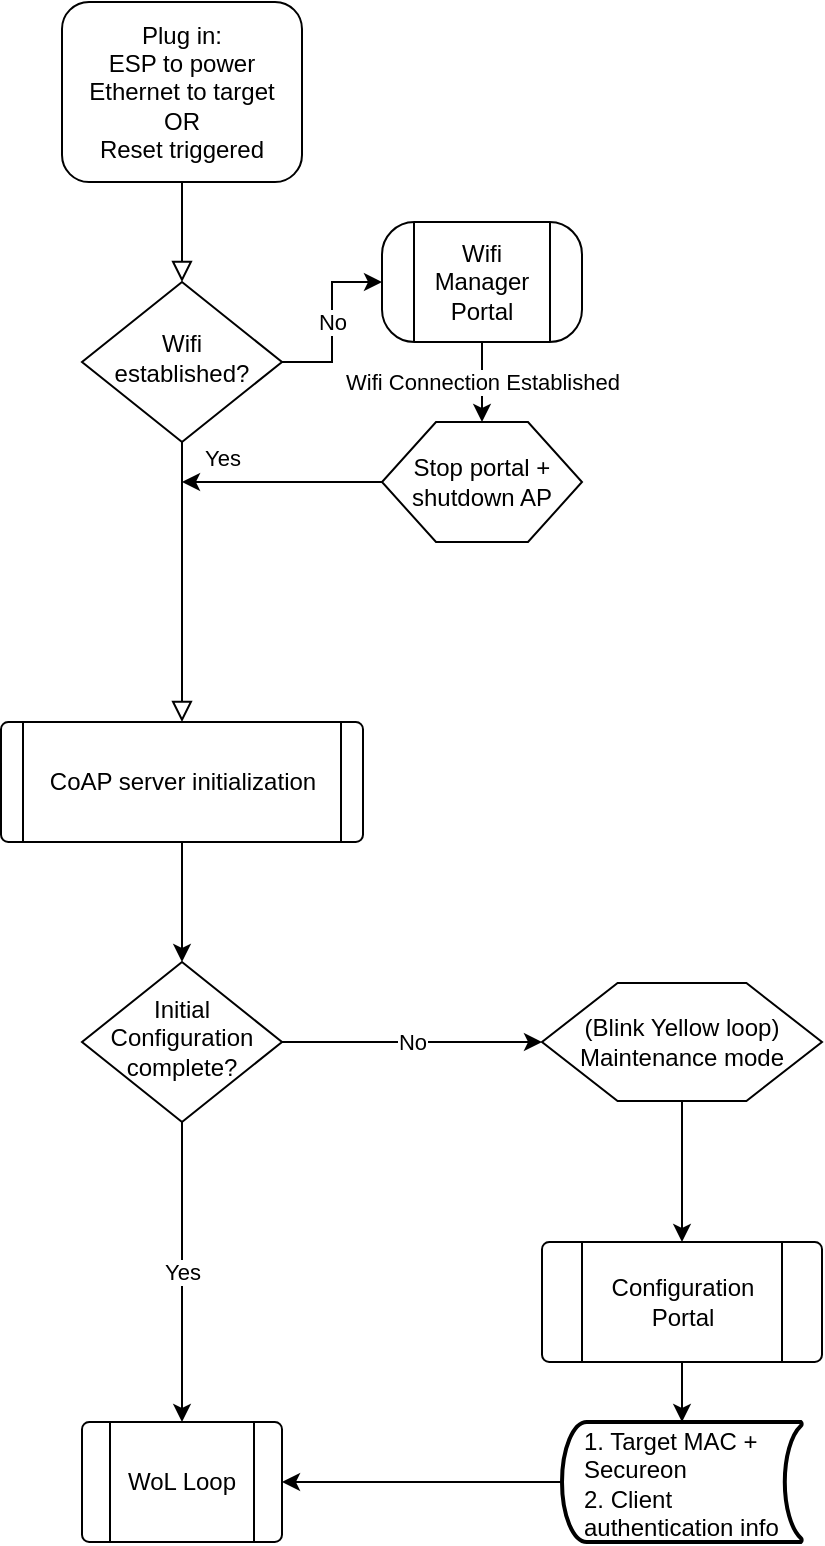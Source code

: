 <mxfile version="14.7.10" type="device" pages="3"><diagram id="C5RBs43oDa-KdzZeNtuy" name="Initial Setup"><mxGraphModel dx="1418" dy="752" grid="1" gridSize="10" guides="1" tooltips="1" connect="1" arrows="1" fold="1" page="1" pageScale="1" pageWidth="827" pageHeight="1169" math="0" shadow="0"><root><mxCell id="WIyWlLk6GJQsqaUBKTNV-0"/><mxCell id="WIyWlLk6GJQsqaUBKTNV-1" parent="WIyWlLk6GJQsqaUBKTNV-0"/><mxCell id="WIyWlLk6GJQsqaUBKTNV-2" value="" style="rounded=0;html=1;jettySize=auto;orthogonalLoop=1;fontSize=11;endArrow=block;endFill=0;endSize=8;strokeWidth=1;shadow=0;labelBackgroundColor=none;edgeStyle=orthogonalEdgeStyle;" parent="WIyWlLk6GJQsqaUBKTNV-1" source="WIyWlLk6GJQsqaUBKTNV-3" target="WIyWlLk6GJQsqaUBKTNV-6" edge="1"><mxGeometry relative="1" as="geometry"/></mxCell><mxCell id="WIyWlLk6GJQsqaUBKTNV-3" value="&lt;div&gt;Plug in:&lt;/div&gt;&lt;div&gt;ESP to power&lt;/div&gt;&lt;div&gt;Ethernet to target&lt;br&gt;OR&lt;/div&gt;&lt;div&gt;Reset triggered&lt;br&gt;&lt;/div&gt;" style="rounded=1;whiteSpace=wrap;html=1;fontSize=12;glass=0;strokeWidth=1;shadow=0;" parent="WIyWlLk6GJQsqaUBKTNV-1" vertex="1"><mxGeometry x="160" y="30" width="120" height="90" as="geometry"/></mxCell><mxCell id="WIyWlLk6GJQsqaUBKTNV-4" value="Yes" style="rounded=0;html=1;jettySize=auto;orthogonalLoop=1;fontSize=11;endArrow=block;endFill=0;endSize=8;strokeWidth=1;shadow=0;labelBackgroundColor=none;edgeStyle=orthogonalEdgeStyle;" parent="WIyWlLk6GJQsqaUBKTNV-1" source="WIyWlLk6GJQsqaUBKTNV-6" edge="1" target="1xSSxBzv96VghaUETFrE-0"><mxGeometry x="-0.895" y="20" relative="1" as="geometry"><mxPoint as="offset"/><mxPoint x="220" y="320" as="targetPoint"/></mxGeometry></mxCell><mxCell id="pQpRPLXvzk2cWQPkS_5o-5" value="&lt;div&gt;No&lt;/div&gt;" style="edgeStyle=orthogonalEdgeStyle;rounded=0;orthogonalLoop=1;jettySize=auto;html=1;entryX=0;entryY=0.5;entryDx=0;entryDy=0;" parent="WIyWlLk6GJQsqaUBKTNV-1" source="WIyWlLk6GJQsqaUBKTNV-6" target="pQpRPLXvzk2cWQPkS_5o-0" edge="1"><mxGeometry relative="1" as="geometry"/></mxCell><mxCell id="WIyWlLk6GJQsqaUBKTNV-6" value="Wifi established?" style="rhombus;whiteSpace=wrap;html=1;shadow=0;fontFamily=Helvetica;fontSize=12;align=center;strokeWidth=1;spacing=6;spacingTop=-4;" parent="WIyWlLk6GJQsqaUBKTNV-1" vertex="1"><mxGeometry x="170" y="170" width="100" height="80" as="geometry"/></mxCell><mxCell id="pQpRPLXvzk2cWQPkS_5o-6" value="Wifi Connection Established" style="edgeStyle=orthogonalEdgeStyle;rounded=0;orthogonalLoop=1;jettySize=auto;html=1;entryX=0.5;entryY=0;entryDx=0;entryDy=0;" parent="WIyWlLk6GJQsqaUBKTNV-1" source="pQpRPLXvzk2cWQPkS_5o-0" target="pQpRPLXvzk2cWQPkS_5o-2" edge="1"><mxGeometry relative="1" as="geometry"/></mxCell><mxCell id="pQpRPLXvzk2cWQPkS_5o-0" value="Wifi Manager Portal" style="verticalLabelPosition=middle;verticalAlign=middle;html=1;shape=process;whiteSpace=wrap;rounded=1;size=0.1;arcSize=27;labelPosition=center;align=center;" parent="WIyWlLk6GJQsqaUBKTNV-1" vertex="1"><mxGeometry x="320" y="140" width="100" height="60" as="geometry"/></mxCell><mxCell id="pQpRPLXvzk2cWQPkS_5o-9" value="" style="edgeStyle=orthogonalEdgeStyle;rounded=0;orthogonalLoop=1;jettySize=auto;html=1;" parent="WIyWlLk6GJQsqaUBKTNV-1" source="pQpRPLXvzk2cWQPkS_5o-2" edge="1"><mxGeometry relative="1" as="geometry"><mxPoint x="220" y="270" as="targetPoint"/></mxGeometry></mxCell><mxCell id="pQpRPLXvzk2cWQPkS_5o-2" value="Stop portal + shutdown AP" style="verticalLabelPosition=middle;verticalAlign=middle;html=1;shape=hexagon;perimeter=hexagonPerimeter2;arcSize=6;size=0.27;labelPosition=center;align=center;whiteSpace=wrap;" parent="WIyWlLk6GJQsqaUBKTNV-1" vertex="1"><mxGeometry x="320" y="240" width="100" height="60" as="geometry"/></mxCell><mxCell id="pQpRPLXvzk2cWQPkS_5o-17" value="" style="edgeStyle=orthogonalEdgeStyle;rounded=0;orthogonalLoop=1;jettySize=auto;html=1;entryX=0.5;entryY=0;entryDx=0;entryDy=0;entryPerimeter=0;" parent="WIyWlLk6GJQsqaUBKTNV-1" source="pQpRPLXvzk2cWQPkS_5o-15" target="pQpRPLXvzk2cWQPkS_5o-18" edge="1"><mxGeometry relative="1" as="geometry"><mxPoint x="470" y="740" as="targetPoint"/></mxGeometry></mxCell><mxCell id="pQpRPLXvzk2cWQPkS_5o-15" value="Configuration Portal" style="verticalLabelPosition=middle;verticalAlign=middle;html=1;shape=process;whiteSpace=wrap;rounded=1;size=0.14;arcSize=6;labelPosition=center;align=center;" parent="WIyWlLk6GJQsqaUBKTNV-1" vertex="1"><mxGeometry x="400" y="650" width="140" height="60" as="geometry"/></mxCell><mxCell id="pQpRPLXvzk2cWQPkS_5o-20" value="" style="edgeStyle=orthogonalEdgeStyle;rounded=0;orthogonalLoop=1;jettySize=auto;html=1;" parent="WIyWlLk6GJQsqaUBKTNV-1" source="pQpRPLXvzk2cWQPkS_5o-18" target="pQpRPLXvzk2cWQPkS_5o-19" edge="1"><mxGeometry relative="1" as="geometry"/></mxCell><mxCell id="pQpRPLXvzk2cWQPkS_5o-18" value="&lt;div align=&quot;left&quot;&gt;1. Target MAC + Secureon&lt;/div&gt;&lt;div align=&quot;left&quot;&gt;2. Client authentication info&lt;br&gt;&lt;/div&gt;" style="strokeWidth=2;html=1;shape=mxgraph.flowchart.stored_data;whiteSpace=wrap;align=left;spacingLeft=9;spacingTop=1;" parent="WIyWlLk6GJQsqaUBKTNV-1" vertex="1"><mxGeometry x="410" y="740" width="120" height="60" as="geometry"/></mxCell><UserObject label="WoL Loop" link="data:page/id,n4-sDsUCwQQmLZlTxyzA" id="pQpRPLXvzk2cWQPkS_5o-19"><mxCell style="verticalLabelPosition=middle;verticalAlign=middle;html=1;shape=process;whiteSpace=wrap;rounded=1;size=0.14;arcSize=6;labelPosition=center;align=center;" parent="WIyWlLk6GJQsqaUBKTNV-1" vertex="1"><mxGeometry x="170" y="740" width="100" height="60" as="geometry"/></mxCell></UserObject><mxCell id="zu5r7VJqwXShd1V2uc4Y-1" value="" style="edgeStyle=orthogonalEdgeStyle;rounded=0;orthogonalLoop=1;jettySize=auto;html=1;" edge="1" parent="WIyWlLk6GJQsqaUBKTNV-1" source="zu5r7VJqwXShd1V2uc4Y-0" target="pQpRPLXvzk2cWQPkS_5o-15"><mxGeometry relative="1" as="geometry"/></mxCell><mxCell id="zu5r7VJqwXShd1V2uc4Y-0" value="&lt;div&gt;(Blink Yellow loop)&lt;/div&gt;&lt;div&gt;Maintenance mode&lt;br&gt;&lt;/div&gt;" style="verticalLabelPosition=middle;verticalAlign=middle;html=1;shape=hexagon;perimeter=hexagonPerimeter2;arcSize=6;size=0.27;labelPosition=center;align=center;whiteSpace=wrap;" vertex="1" parent="WIyWlLk6GJQsqaUBKTNV-1"><mxGeometry x="400" y="520.5" width="140" height="59" as="geometry"/></mxCell><mxCell id="1xSSxBzv96VghaUETFrE-1" value="" style="edgeStyle=orthogonalEdgeStyle;rounded=0;orthogonalLoop=1;jettySize=auto;html=1;entryX=0.5;entryY=0;entryDx=0;entryDy=0;" edge="1" parent="WIyWlLk6GJQsqaUBKTNV-1" source="1xSSxBzv96VghaUETFrE-0" target="rGO_1qM4OHRKZFgA7nIe-0"><mxGeometry relative="1" as="geometry"/></mxCell><mxCell id="1xSSxBzv96VghaUETFrE-0" value="CoAP server initialization" style="verticalLabelPosition=middle;verticalAlign=middle;html=1;shape=process;whiteSpace=wrap;rounded=1;size=0.061;arcSize=6;labelPosition=center;align=center;" vertex="1" parent="WIyWlLk6GJQsqaUBKTNV-1"><mxGeometry x="129.5" y="390" width="181" height="60" as="geometry"/></mxCell><mxCell id="rGO_1qM4OHRKZFgA7nIe-1" value="No" style="edgeStyle=orthogonalEdgeStyle;rounded=0;orthogonalLoop=1;jettySize=auto;html=1;exitX=1;exitY=0.5;exitDx=0;exitDy=0;entryX=0;entryY=0.5;entryDx=0;entryDy=0;" edge="1" parent="WIyWlLk6GJQsqaUBKTNV-1" source="rGO_1qM4OHRKZFgA7nIe-0" target="zu5r7VJqwXShd1V2uc4Y-0"><mxGeometry relative="1" as="geometry"/></mxCell><mxCell id="rGO_1qM4OHRKZFgA7nIe-2" value="Yes" style="edgeStyle=orthogonalEdgeStyle;rounded=0;orthogonalLoop=1;jettySize=auto;html=1;exitX=0.5;exitY=1;exitDx=0;exitDy=0;entryX=0.5;entryY=0;entryDx=0;entryDy=0;" edge="1" parent="WIyWlLk6GJQsqaUBKTNV-1" source="rGO_1qM4OHRKZFgA7nIe-0" target="pQpRPLXvzk2cWQPkS_5o-19"><mxGeometry relative="1" as="geometry"/></mxCell><mxCell id="rGO_1qM4OHRKZFgA7nIe-0" value="Initial Configuration complete?" style="rhombus;whiteSpace=wrap;html=1;shadow=0;fontFamily=Helvetica;fontSize=12;align=center;strokeWidth=1;spacing=6;spacingTop=-4;" vertex="1" parent="WIyWlLk6GJQsqaUBKTNV-1"><mxGeometry x="170" y="510" width="100" height="80" as="geometry"/></mxCell></root></mxGraphModel></diagram><diagram id="n4-sDsUCwQQmLZlTxyzA" name="WoL Loop"><mxGraphModel dx="1418" dy="752" grid="1" gridSize="10" guides="1" tooltips="1" connect="1" arrows="1" fold="1" page="1" pageScale="1" pageWidth="850" pageHeight="1100" math="0" shadow="0"><root><mxCell id="jPbylKhdWTYYRRqLvdCU-0"/><mxCell id="jPbylKhdWTYYRRqLvdCU-1" parent="jPbylKhdWTYYRRqLvdCU-0"/><mxCell id="jPbylKhdWTYYRRqLvdCU-2" value="" style="rounded=0;html=1;jettySize=auto;orthogonalLoop=1;fontSize=11;endArrow=block;endFill=0;endSize=8;strokeWidth=1;shadow=0;labelBackgroundColor=none;edgeStyle=orthogonalEdgeStyle;entryX=0.5;entryY=0;entryDx=0;entryDy=0;" parent="jPbylKhdWTYYRRqLvdCU-1" source="jPbylKhdWTYYRRqLvdCU-3" target="jPbylKhdWTYYRRqLvdCU-5" edge="1"><mxGeometry relative="1" as="geometry"><mxPoint x="149" y="170" as="targetPoint"/></mxGeometry></mxCell><mxCell id="jPbylKhdWTYYRRqLvdCU-3" value="Initial Setup Complete" style="rounded=1;whiteSpace=wrap;html=1;fontSize=12;glass=0;strokeWidth=1;shadow=0;" parent="jPbylKhdWTYYRRqLvdCU-1" vertex="1"><mxGeometry x="89" y="80" width="120" height="40" as="geometry"/></mxCell><mxCell id="jPbylKhdWTYYRRqLvdCU-4" value="" style="edgeStyle=orthogonalEdgeStyle;rounded=0;orthogonalLoop=1;jettySize=auto;html=1;" parent="jPbylKhdWTYYRRqLvdCU-1" source="jPbylKhdWTYYRRqLvdCU-5" target="jPbylKhdWTYYRRqLvdCU-7" edge="1"><mxGeometry relative="1" as="geometry"/></mxCell><mxCell id="jPbylKhdWTYYRRqLvdCU-5" value=" WoL service initialized" style="verticalLabelPosition=middle;verticalAlign=middle;html=1;shape=process;whiteSpace=wrap;rounded=1;size=0.061;arcSize=6;labelPosition=center;align=center;" parent="jPbylKhdWTYYRRqLvdCU-1" vertex="1"><mxGeometry x="59" y="160" width="181" height="60" as="geometry"/></mxCell><mxCell id="jPbylKhdWTYYRRqLvdCU-6" value="Yes" style="edgeStyle=orthogonalEdgeStyle;rounded=0;orthogonalLoop=1;jettySize=auto;html=1;entryX=0.5;entryY=0;entryDx=0;entryDy=0;entryPerimeter=0;" parent="jPbylKhdWTYYRRqLvdCU-1" source="jPbylKhdWTYYRRqLvdCU-7" target="jPbylKhdWTYYRRqLvdCU-37" edge="1"><mxGeometry relative="1" as="geometry"/></mxCell><mxCell id="jPbylKhdWTYYRRqLvdCU-7" value="Wifi Connected?" style="rhombus;whiteSpace=wrap;html=1;rounded=1;arcSize=6;" parent="jPbylKhdWTYYRRqLvdCU-1" vertex="1"><mxGeometry x="109" y="290" width="80" height="80" as="geometry"/></mxCell><mxCell id="jPbylKhdWTYYRRqLvdCU-8" value="&lt;div&gt;No&lt;/div&gt;" style="edgeStyle=orthogonalEdgeStyle;rounded=0;orthogonalLoop=1;jettySize=auto;html=1;entryX=0;entryY=0.5;entryDx=0;entryDy=0;" parent="jPbylKhdWTYYRRqLvdCU-1" target="jPbylKhdWTYYRRqLvdCU-17" edge="1"><mxGeometry relative="1" as="geometry"><mxPoint x="189" y="330" as="sourcePoint"/></mxGeometry></mxCell><mxCell id="jPbylKhdWTYYRRqLvdCU-9" value="" style="edgeStyle=orthogonalEdgeStyle;rounded=0;orthogonalLoop=1;jettySize=auto;html=1;" parent="jPbylKhdWTYYRRqLvdCU-1" source="jPbylKhdWTYYRRqLvdCU-10" target="jPbylKhdWTYYRRqLvdCU-12" edge="1"><mxGeometry relative="1" as="geometry"/></mxCell><mxCell id="jPbylKhdWTYYRRqLvdCU-10" value="Wifi Manager Portal" style="verticalLabelPosition=middle;verticalAlign=middle;html=1;shape=process;whiteSpace=wrap;rounded=1;size=0.1;arcSize=27;labelPosition=center;align=center;" parent="jPbylKhdWTYYRRqLvdCU-1" vertex="1"><mxGeometry x="364" y="300" width="100" height="60" as="geometry"/></mxCell><mxCell id="jPbylKhdWTYYRRqLvdCU-11" style="edgeStyle=orthogonalEdgeStyle;rounded=0;orthogonalLoop=1;jettySize=auto;html=1;exitX=0;exitY=0.5;exitDx=0;exitDy=0;" parent="jPbylKhdWTYYRRqLvdCU-1" source="jPbylKhdWTYYRRqLvdCU-12" edge="1"><mxGeometry relative="1" as="geometry"><mxPoint x="149" y="380" as="targetPoint"/></mxGeometry></mxCell><mxCell id="jPbylKhdWTYYRRqLvdCU-12" value="Stop portal + shutdown AP" style="verticalLabelPosition=middle;verticalAlign=middle;html=1;shape=hexagon;perimeter=hexagonPerimeter2;arcSize=6;size=0.27;labelPosition=center;align=center;whiteSpace=wrap;" parent="jPbylKhdWTYYRRqLvdCU-1" vertex="1"><mxGeometry x="364" y="380" width="100" height="60" as="geometry"/></mxCell><mxCell id="jPbylKhdWTYYRRqLvdCU-13" value="&lt;div&gt;Yes&lt;/div&gt;" style="edgeStyle=orthogonalEdgeStyle;rounded=0;orthogonalLoop=1;jettySize=auto;html=1;entryX=0;entryY=0.5;entryDx=0;entryDy=0;" parent="jPbylKhdWTYYRRqLvdCU-1" source="jPbylKhdWTYYRRqLvdCU-15" target="jPbylKhdWTYYRRqLvdCU-26" edge="1"><mxGeometry x="0.111" y="10" relative="1" as="geometry"><mxPoint x="229" y="650" as="targetPoint"/><mxPoint as="offset"/></mxGeometry></mxCell><mxCell id="jPbylKhdWTYYRRqLvdCU-14" value="&lt;div&gt;No&lt;/div&gt;" style="edgeStyle=orthogonalEdgeStyle;rounded=0;orthogonalLoop=1;jettySize=auto;html=1;" parent="jPbylKhdWTYYRRqLvdCU-1" source="jPbylKhdWTYYRRqLvdCU-15" target="jPbylKhdWTYYRRqLvdCU-21" edge="1"><mxGeometry relative="1" as="geometry"/></mxCell><mxCell id="jPbylKhdWTYYRRqLvdCU-15" value="Wake-up Request Packet received?" style="rhombus;whiteSpace=wrap;html=1;rounded=1;arcSize=6;" parent="jPbylKhdWTYYRRqLvdCU-1" vertex="1"><mxGeometry x="104" y="600" width="90" height="100" as="geometry"/></mxCell><mxCell id="jPbylKhdWTYYRRqLvdCU-16" value="" style="edgeStyle=orthogonalEdgeStyle;rounded=0;orthogonalLoop=1;jettySize=auto;html=1;" parent="jPbylKhdWTYYRRqLvdCU-1" source="jPbylKhdWTYYRRqLvdCU-17" target="jPbylKhdWTYYRRqLvdCU-10" edge="1"><mxGeometry relative="1" as="geometry"/></mxCell><mxCell id="jPbylKhdWTYYRRqLvdCU-17" value="Pause CoAP server + Blink Red loop" style="verticalLabelPosition=middle;verticalAlign=middle;html=1;shape=hexagon;perimeter=hexagonPerimeter2;arcSize=6;size=0.27;labelPosition=center;align=center;whiteSpace=wrap;" parent="jPbylKhdWTYYRRqLvdCU-1" vertex="1"><mxGeometry x="230" y="300" width="100" height="60" as="geometry"/></mxCell><mxCell id="jPbylKhdWTYYRRqLvdCU-18" value="" style="edgeStyle=orthogonalEdgeStyle;rounded=0;orthogonalLoop=1;jettySize=auto;html=1;" parent="jPbylKhdWTYYRRqLvdCU-1" target="jPbylKhdWTYYRRqLvdCU-25" edge="1"><mxGeometry relative="1" as="geometry"><mxPoint x="323.5" y="650" as="sourcePoint"/></mxGeometry></mxCell><mxCell id="jPbylKhdWTYYRRqLvdCU-19" value="Yes" style="edgeStyle=orthogonalEdgeStyle;rounded=0;orthogonalLoop=1;jettySize=auto;html=1;" parent="jPbylKhdWTYYRRqLvdCU-1" source="jPbylKhdWTYYRRqLvdCU-21" target="jPbylKhdWTYYRRqLvdCU-28" edge="1"><mxGeometry x="0.2" y="11" relative="1" as="geometry"><mxPoint y="1" as="offset"/></mxGeometry></mxCell><mxCell id="jPbylKhdWTYYRRqLvdCU-20" value="No" style="edgeStyle=orthogonalEdgeStyle;rounded=0;orthogonalLoop=1;jettySize=auto;html=1;exitX=0.5;exitY=1;exitDx=0;exitDy=0;" parent="jPbylKhdWTYYRRqLvdCU-1" source="jPbylKhdWTYYRRqLvdCU-21" edge="1"><mxGeometry relative="1" as="geometry"><mxPoint x="800" y="811" as="targetPoint"/><Array as="points"><mxPoint x="149" y="896"/><mxPoint x="800" y="896"/></Array></mxGeometry></mxCell><mxCell id="jPbylKhdWTYYRRqLvdCU-21" value="&lt;div&gt;Configuration&lt;/div&gt;&lt;div&gt;Packet&lt;/div&gt;&lt;div&gt;Received?&lt;br&gt;&lt;/div&gt;" style="rhombus;whiteSpace=wrap;html=1;rounded=1;arcSize=6;" parent="jPbylKhdWTYYRRqLvdCU-1" vertex="1"><mxGeometry x="99" y="760" width="100" height="101" as="geometry"/></mxCell><mxCell id="jPbylKhdWTYYRRqLvdCU-22" style="edgeStyle=orthogonalEdgeStyle;rounded=0;orthogonalLoop=1;jettySize=auto;html=1;exitX=1;exitY=0.5;exitDx=0;exitDy=0;" parent="jPbylKhdWTYYRRqLvdCU-1" source="jPbylKhdWTYYRRqLvdCU-23" edge="1"><mxGeometry relative="1" as="geometry"><mxPoint x="800" y="520" as="targetPoint"/></mxGeometry></mxCell><mxCell id="jPbylKhdWTYYRRqLvdCU-23" value="Wake-up status (success/fail)" style="shape=document;whiteSpace=wrap;html=1;boundedLbl=1;rounded=1;arcSize=6;" parent="jPbylKhdWTYYRRqLvdCU-1" vertex="1"><mxGeometry x="493.5" y="610" width="101" height="80" as="geometry"/></mxCell><mxCell id="jPbylKhdWTYYRRqLvdCU-24" value="" style="edgeStyle=orthogonalEdgeStyle;rounded=0;orthogonalLoop=1;jettySize=auto;html=1;" parent="jPbylKhdWTYYRRqLvdCU-1" source="jPbylKhdWTYYRRqLvdCU-25" target="jPbylKhdWTYYRRqLvdCU-23" edge="1"><mxGeometry relative="1" as="geometry"/></mxCell><mxCell id="jPbylKhdWTYYRRqLvdCU-25" value="Send Magic Packet" style="rounded=1;whiteSpace=wrap;html=1;absoluteArcSize=1;arcSize=14;strokeWidth=2;" parent="jPbylKhdWTYYRRqLvdCU-1" vertex="1"><mxGeometry x="363.5" y="620" width="100" height="60" as="geometry"/></mxCell><mxCell id="jPbylKhdWTYYRRqLvdCU-26" value="Authenticate" style="verticalLabelPosition=middle;verticalAlign=middle;html=1;shape=process;whiteSpace=wrap;rounded=1;size=0.14;arcSize=6;labelPosition=center;align=center;" parent="jPbylKhdWTYYRRqLvdCU-1" vertex="1"><mxGeometry x="233.5" y="620" width="100" height="60" as="geometry"/></mxCell><mxCell id="jPbylKhdWTYYRRqLvdCU-27" value="" style="edgeStyle=orthogonalEdgeStyle;rounded=0;orthogonalLoop=1;jettySize=auto;html=1;" parent="jPbylKhdWTYYRRqLvdCU-1" source="jPbylKhdWTYYRRqLvdCU-28" target="jPbylKhdWTYYRRqLvdCU-30" edge="1"><mxGeometry relative="1" as="geometry"/></mxCell><mxCell id="jPbylKhdWTYYRRqLvdCU-28" value="Authenticate" style="shape=process;whiteSpace=wrap;html=1;backgroundOutline=1;rounded=1;arcSize=6;" parent="jPbylKhdWTYYRRqLvdCU-1" vertex="1"><mxGeometry x="229" y="780.5" width="120" height="60" as="geometry"/></mxCell><mxCell id="jPbylKhdWTYYRRqLvdCU-29" value="" style="edgeStyle=orthogonalEdgeStyle;rounded=0;orthogonalLoop=1;jettySize=auto;html=1;" parent="jPbylKhdWTYYRRqLvdCU-1" source="jPbylKhdWTYYRRqLvdCU-30" target="jPbylKhdWTYYRRqLvdCU-32" edge="1"><mxGeometry relative="1" as="geometry"/></mxCell><mxCell id="jPbylKhdWTYYRRqLvdCU-30" value="&lt;div&gt;Blink Yellow loop&lt;/div&gt;&lt;div&gt;(Maintenance mode)&lt;br&gt;&lt;/div&gt;" style="verticalLabelPosition=middle;verticalAlign=middle;html=1;shape=hexagon;perimeter=hexagonPerimeter2;arcSize=6;size=0.27;labelPosition=center;align=center;whiteSpace=wrap;" parent="jPbylKhdWTYYRRqLvdCU-1" vertex="1"><mxGeometry x="390" y="781" width="140" height="59" as="geometry"/></mxCell><mxCell id="jPbylKhdWTYYRRqLvdCU-31" style="edgeStyle=orthogonalEdgeStyle;rounded=0;orthogonalLoop=1;jettySize=auto;html=1;exitX=1;exitY=0.5;exitDx=0;exitDy=0;" parent="jPbylKhdWTYYRRqLvdCU-1" source="jPbylKhdWTYYRRqLvdCU-32" edge="1"><mxGeometry relative="1" as="geometry"><mxPoint x="800" y="650" as="targetPoint"/></mxGeometry></mxCell><mxCell id="jPbylKhdWTYYRRqLvdCU-32" value="Configuration Portal" style="shape=process;whiteSpace=wrap;html=1;backgroundOutline=1;arcSize=6;" parent="jPbylKhdWTYYRRqLvdCU-1" vertex="1"><mxGeometry x="569" y="780.5" width="120" height="60" as="geometry"/></mxCell><mxCell id="jPbylKhdWTYYRRqLvdCU-33" style="edgeStyle=orthogonalEdgeStyle;rounded=0;orthogonalLoop=1;jettySize=auto;html=1;exitX=1;exitY=0.5;exitDx=0;exitDy=0;" parent="jPbylKhdWTYYRRqLvdCU-1" source="jPbylKhdWTYYRRqLvdCU-34" edge="1"><mxGeometry relative="1" as="geometry"><mxPoint x="150" y="250" as="targetPoint"/><Array as="points"><mxPoint x="800" y="520"/><mxPoint x="800" y="250"/></Array></mxGeometry></mxCell><mxCell id="jPbylKhdWTYYRRqLvdCU-34" value="Fail: Maintenance mode" style="shape=document;whiteSpace=wrap;html=1;boundedLbl=1;rounded=1;arcSize=6;" parent="jPbylKhdWTYYRRqLvdCU-1" vertex="1"><mxGeometry x="449" y="480" width="120" height="80" as="geometry"/></mxCell><mxCell id="jPbylKhdWTYYRRqLvdCU-36" value="No" style="edgeStyle=orthogonalEdgeStyle;rounded=0;orthogonalLoop=1;jettySize=auto;html=1;" parent="jPbylKhdWTYYRRqLvdCU-1" source="jPbylKhdWTYYRRqLvdCU-37" target="jPbylKhdWTYYRRqLvdCU-15" edge="1"><mxGeometry relative="1" as="geometry"/></mxCell><mxCell id="bpYJhuO8g2brWkkYyP9m-1" value="Yes" style="edgeStyle=orthogonalEdgeStyle;rounded=0;orthogonalLoop=1;jettySize=auto;html=1;" edge="1" parent="jPbylKhdWTYYRRqLvdCU-1" source="jPbylKhdWTYYRRqLvdCU-37" target="bpYJhuO8g2brWkkYyP9m-0"><mxGeometry relative="1" as="geometry"/></mxCell><mxCell id="jPbylKhdWTYYRRqLvdCU-37" value="In Maintenance Mode?" style="strokeWidth=2;html=1;shape=mxgraph.flowchart.decision;whiteSpace=wrap;" parent="jPbylKhdWTYYRRqLvdCU-1" vertex="1"><mxGeometry x="99" y="470" width="100" height="100" as="geometry"/></mxCell><mxCell id="bpYJhuO8g2brWkkYyP9m-2" value="No" style="edgeStyle=orthogonalEdgeStyle;rounded=0;orthogonalLoop=1;jettySize=auto;html=1;" edge="1" parent="jPbylKhdWTYYRRqLvdCU-1" source="bpYJhuO8g2brWkkYyP9m-0" target="jPbylKhdWTYYRRqLvdCU-34"><mxGeometry relative="1" as="geometry"/></mxCell><mxCell id="bpYJhuO8g2brWkkYyP9m-4" value="Yes" style="edgeStyle=orthogonalEdgeStyle;rounded=0;orthogonalLoop=1;jettySize=auto;html=1;" edge="1" parent="jPbylKhdWTYYRRqLvdCU-1" source="bpYJhuO8g2brWkkYyP9m-0" target="jPbylKhdWTYYRRqLvdCU-32"><mxGeometry x="-0.302" relative="1" as="geometry"><Array as="points"><mxPoint x="308" y="590"/><mxPoint x="629" y="590"/></Array><mxPoint as="offset"/></mxGeometry></mxCell><mxCell id="bpYJhuO8g2brWkkYyP9m-0" value="Configuration Session authenticated?" style="strokeWidth=2;html=1;shape=mxgraph.flowchart.decision;whiteSpace=wrap;" vertex="1" parent="jPbylKhdWTYYRRqLvdCU-1"><mxGeometry x="252.5" y="460" width="111" height="120" as="geometry"/></mxCell></root></mxGraphModel></diagram><diagram id="_39Rs63RLggd_QnVnpWN" name="CoAP Configuration Portal"><mxGraphModel dx="1418" dy="752" grid="1" gridSize="10" guides="1" tooltips="1" connect="1" arrows="1" fold="1" page="1" pageScale="1" pageWidth="850" pageHeight="1100" math="0" shadow="0"><root><mxCell id="frz_meTjUyiASzKVXjHv-0"/><mxCell id="frz_meTjUyiASzKVXjHv-1" parent="frz_meTjUyiASzKVXjHv-0"/><mxCell id="dpBs_cGz4R8xIBzRIIhA-0" value="" style="edgeStyle=orthogonalEdgeStyle;rounded=0;orthogonalLoop=1;jettySize=auto;html=1;" edge="1" parent="frz_meTjUyiASzKVXjHv-1" source="O4uTrzLbpfRs-iJxlPvi-0" target="Mj9k-8WvBxUucfAwi_yT-0"><mxGeometry relative="1" as="geometry"/></mxCell><mxCell id="O4uTrzLbpfRs-iJxlPvi-0" value="Initiate Maintenance mode / Initial Config" style="strokeWidth=2;html=1;shape=mxgraph.flowchart.start_1;whiteSpace=wrap;" vertex="1" parent="frz_meTjUyiASzKVXjHv-1"><mxGeometry x="70" y="100" width="130" height="70" as="geometry"/></mxCell><mxCell id="aAjzyIbq1ir5J3cXozb7-1" value="" style="edgeStyle=orthogonalEdgeStyle;rounded=0;orthogonalLoop=1;jettySize=auto;html=1;" edge="1" parent="frz_meTjUyiASzKVXjHv-1" source="aAjzyIbq1ir5J3cXozb7-0" target="O4uTrzLbpfRs-iJxlPvi-0"><mxGeometry relative="1" as="geometry"/></mxCell><mxCell id="aAjzyIbq1ir5J3cXozb7-0" value="CoAP server initialized" style="verticalLabelPosition=middle;verticalAlign=middle;html=1;shape=hexagon;perimeter=hexagonPerimeter2;arcSize=6;size=0.27;labelPosition=center;align=center;whiteSpace=wrap;" vertex="1" parent="frz_meTjUyiASzKVXjHv-1"><mxGeometry x="85" y="10" width="100" height="60" as="geometry"/></mxCell><mxCell id="62-_dKvU-b9tYJFie5u5-1" value="No" style="edgeStyle=orthogonalEdgeStyle;rounded=0;orthogonalLoop=1;jettySize=auto;html=1;entryX=0;entryY=0.5;entryDx=0;entryDy=0;entryPerimeter=0;" edge="1" parent="frz_meTjUyiASzKVXjHv-1" source="Mj9k-8WvBxUucfAwi_yT-0" target="62-_dKvU-b9tYJFie5u5-0"><mxGeometry relative="1" as="geometry"/></mxCell><mxCell id="Mj9k-8WvBxUucfAwi_yT-0" value="Session active + authenticated?" style="strokeWidth=2;html=1;shape=mxgraph.flowchart.decision;whiteSpace=wrap;" vertex="1" parent="frz_meTjUyiASzKVXjHv-1"><mxGeometry x="85" y="230" width="100" height="100" as="geometry"/></mxCell><mxCell id="62-_dKvU-b9tYJFie5u5-0" value="Exit maintenance mode" style="strokeWidth=2;html=1;shape=mxgraph.flowchart.terminator;whiteSpace=wrap;" vertex="1" parent="frz_meTjUyiASzKVXjHv-1"><mxGeometry x="610" y="250" width="100" height="60" as="geometry"/></mxCell></root></mxGraphModel></diagram></mxfile>